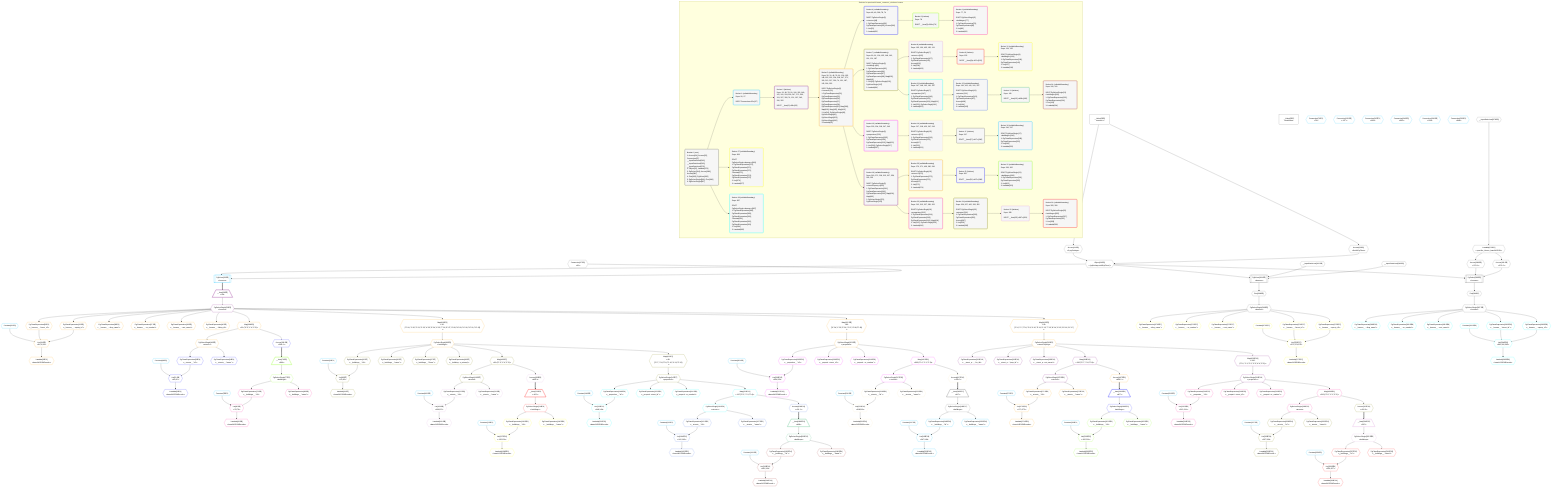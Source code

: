%%{init: {'themeVariables': { 'fontSize': '12px'}}}%%
graph TD
    classDef path fill:#eee,stroke:#000,color:#000
    classDef plan fill:#fff,stroke-width:1px,color:#000
    classDef itemplan fill:#fff,stroke-width:2px,color:#000
    classDef unbatchedplan fill:#dff,stroke-width:1px,color:#000
    classDef sideeffectplan fill:#fcc,stroke-width:2px,color:#000
    classDef bucket fill:#f6f6f6,color:#000,stroke-width:2px,text-align:left


    %% define steps
    __Value3["__Value[3∈0]<br />ᐸcontextᐳ"]:::plan
    __Value5["__Value[5∈0]<br />ᐸrootValueᐳ"]:::plan
    Access24{{"Access[24∈0]<br />ᐸ3.pgSettingsᐳ"}}:::plan
    Access25{{"Access[25∈0]<br />ᐸ3.withPgClientᐳ"}}:::plan
    Object26{{"Object[26∈0]<br />ᐸ{pgSettings,withPgClient}ᐳ"}}:::plan
    Connection27{{"Connection[27∈0]<br />ᐸ23ᐳ"}}:::plan
    PgSelect28[["PgSelect[28∈1]<br />ᐸhousesᐳ"]]:::plan
    __Item29[/"__Item[29∈2]<br />ᐸ28ᐳ"\]:::itemplan
    PgSelectSingle30{{"PgSelectSingle[30∈2]<br />ᐸhousesᐳ"}}:::plan
    Constant31{{"Constant[31∈1]"}}:::plan
    PgClassExpression32{{"PgClassExpression[32∈3]<br />ᐸ__houses__.”street_id”ᐳ"}}:::plan
    PgClassExpression33{{"PgClassExpression[33∈3]<br />ᐸ__houses__...operty_id”ᐳ"}}:::plan
    List34{{"List[34∈3]<br />ᐸ31,32,33ᐳ"}}:::plan
    Lambda35{{"Lambda[35∈3]<br />ᐸbase64JSONEncodeᐳ"}}:::plan
    PgClassExpression36{{"PgClassExpression[36∈3]<br />ᐸ__houses__...ding_name”ᐳ"}}:::plan
    PgClassExpression37{{"PgClassExpression[37∈3]<br />ᐸ__houses__...or_number”ᐳ"}}:::plan
    PgClassExpression38{{"PgClassExpression[38∈3]<br />ᐸ__houses__...reet_name”ᐳ"}}:::plan
    PgClassExpression40{{"PgClassExpression[40∈3]<br />ᐸ__houses__...ilding_id”ᐳ"}}:::plan
    Map398{{"Map[398∈3]<br />ᐸ30:{”0”:3,”1”:4,”2”:5}ᐳ"}}:::plan
    PgSelectSingle48{{"PgSelectSingle[48∈3]<br />ᐸstreetsᐳ"}}:::plan
    Constant49{{"Constant[49∈1]"}}:::plan
    PgClassExpression50{{"PgClassExpression[50∈4]<br />ᐸ__streets__.”id”ᐳ"}}:::plan
    List51{{"List[51∈4]<br />ᐸ49,50ᐳ"}}:::plan
    Lambda52{{"Lambda[52∈4]<br />ᐸbase64JSONEncodeᐳ"}}:::plan
    PgClassExpression54{{"PgClassExpression[54∈4]<br />ᐸ__streets__.”name”ᐳ"}}:::plan
    Connection74{{"Connection[74∈1]<br />ᐸ70ᐳ"}}:::plan
    Access396{{"Access[396∈4]<br />ᐸ398.1ᐳ"}}:::plan
    __Item76[/"__Item[76∈5]<br />ᐸ396ᐳ"\]:::itemplan
    PgSelectSingle77{{"PgSelectSingle[77∈5]<br />ᐸbuildingsᐳ"}}:::plan
    Constant78{{"Constant[78∈1]"}}:::plan
    PgClassExpression79{{"PgClassExpression[79∈6]<br />ᐸ__buildings__.”id”ᐳ"}}:::plan
    List80{{"List[80∈6]<br />ᐸ78,79ᐳ"}}:::plan
    Lambda81{{"Lambda[81∈6]<br />ᐸbase64JSONEncodeᐳ"}}:::plan
    PgClassExpression83{{"PgClassExpression[83∈6]<br />ᐸ__buildings__.”name”ᐳ"}}:::plan
    Map418{{"Map[418∈3]<br />ᐸ30:{”0”:19,”1”:20,”2”:21,”3”:22,”4”:23,”5”:24,”6”:25,”7”:26,”8”:27,”9”:28,”10”:29,”11”:30,”12”:31,”13”:32}ᐳ"}}:::plan
    PgSelectSingle90{{"PgSelectSingle[90∈3]<br />ᐸbuildingsᐳ"}}:::plan
    Constant91{{"Constant[91∈1]"}}:::plan
    PgClassExpression92{{"PgClassExpression[92∈7]<br />ᐸ__buildings__.”id”ᐳ"}}:::plan
    List93{{"List[93∈7]<br />ᐸ91,92ᐳ"}}:::plan
    Lambda94{{"Lambda[94∈7]<br />ᐸbase64JSONEncodeᐳ"}}:::plan
    PgClassExpression96{{"PgClassExpression[96∈7]<br />ᐸ__buildings__.”name”ᐳ"}}:::plan
    PgClassExpression97{{"PgClassExpression[97∈7]<br />ᐸ__buildings__.”floors”ᐳ"}}:::plan
    PgClassExpression98{{"PgClassExpression[98∈7]<br />ᐸ__building...s_primary”ᐳ"}}:::plan
    Map405{{"Map[405∈7]<br />ᐸ90:{”0”:3,”1”:4,”2”:5}ᐳ"}}:::plan
    PgSelectSingle105{{"PgSelectSingle[105∈7]<br />ᐸstreetsᐳ"}}:::plan
    Constant106{{"Constant[106∈1]"}}:::plan
    PgClassExpression107{{"PgClassExpression[107∈8]<br />ᐸ__streets__.”id”ᐳ"}}:::plan
    List108{{"List[108∈8]<br />ᐸ106,107ᐳ"}}:::plan
    Lambda109{{"Lambda[109∈8]<br />ᐸbase64JSONEncodeᐳ"}}:::plan
    PgClassExpression111{{"PgClassExpression[111∈8]<br />ᐸ__streets__.”name”ᐳ"}}:::plan
    Connection131{{"Connection[131∈1]<br />ᐸ127ᐳ"}}:::plan
    Access402{{"Access[402∈8]<br />ᐸ405.1ᐳ"}}:::plan
    __Item133[/"__Item[133∈9]<br />ᐸ402ᐳ"\]:::itemplan
    PgSelectSingle134{{"PgSelectSingle[134∈9]<br />ᐸbuildingsᐳ"}}:::plan
    Constant135{{"Constant[135∈1]"}}:::plan
    PgClassExpression136{{"PgClassExpression[136∈10]<br />ᐸ__buildings__.”id”ᐳ"}}:::plan
    List137{{"List[137∈10]<br />ᐸ135,136ᐳ"}}:::plan
    Lambda138{{"Lambda[138∈10]<br />ᐸbase64JSONEncodeᐳ"}}:::plan
    PgClassExpression140{{"PgClassExpression[140∈10]<br />ᐸ__buildings__.”name”ᐳ"}}:::plan
    Map415{{"Map[415∈7]<br />ᐸ90:{”0”:7,”1”:8,”2”:9,”3”:10,”4”:11,”5”:12}ᐳ"}}:::plan
    PgSelectSingle147{{"PgSelectSingle[147∈7]<br />ᐸpropertiesᐳ"}}:::plan
    Constant148{{"Constant[148∈1]"}}:::plan
    PgClassExpression149{{"PgClassExpression[149∈11]<br />ᐸ__properties__.”id”ᐳ"}}:::plan
    List150{{"List[150∈11]<br />ᐸ148,149ᐳ"}}:::plan
    Lambda151{{"Lambda[151∈11]<br />ᐸbase64JSONEncodeᐳ"}}:::plan
    PgClassExpression153{{"PgClassExpression[153∈11]<br />ᐸ__properti...street_id”ᐳ"}}:::plan
    PgClassExpression154{{"PgClassExpression[154∈11]<br />ᐸ__properti...or_number”ᐳ"}}:::plan
    Map411{{"Map[411∈11]<br />ᐸ147:{”0”:2,”1”:3,”2”:4}ᐳ"}}:::plan
    PgSelectSingle161{{"PgSelectSingle[161∈11]<br />ᐸstreetsᐳ"}}:::plan
    Constant162{{"Constant[162∈1]"}}:::plan
    PgClassExpression163{{"PgClassExpression[163∈12]<br />ᐸ__streets__.”id”ᐳ"}}:::plan
    List164{{"List[164∈12]<br />ᐸ162,163ᐳ"}}:::plan
    Lambda165{{"Lambda[165∈12]<br />ᐸbase64JSONEncodeᐳ"}}:::plan
    PgClassExpression167{{"PgClassExpression[167∈12]<br />ᐸ__streets__.”name”ᐳ"}}:::plan
    Connection187{{"Connection[187∈1]<br />ᐸ183ᐳ"}}:::plan
    Access408{{"Access[408∈12]<br />ᐸ411.1ᐳ"}}:::plan
    __Item189[/"__Item[189∈13]<br />ᐸ408ᐳ"\]:::itemplan
    PgSelectSingle190{{"PgSelectSingle[190∈13]<br />ᐸbuildingsᐳ"}}:::plan
    Constant191{{"Constant[191∈1]"}}:::plan
    PgClassExpression192{{"PgClassExpression[192∈14]<br />ᐸ__buildings__.”id”ᐳ"}}:::plan
    List193{{"List[193∈14]<br />ᐸ191,192ᐳ"}}:::plan
    Lambda194{{"Lambda[194∈14]<br />ᐸbase64JSONEncodeᐳ"}}:::plan
    PgClassExpression196{{"PgClassExpression[196∈14]<br />ᐸ__buildings__.”name”ᐳ"}}:::plan
    Map422{{"Map[422∈3]<br />ᐸ30:{”0”:34,”1”:35,”2”:36,”3”:37,”4”:38,”5”:39}ᐳ"}}:::plan
    PgSelectSingle203{{"PgSelectSingle[203∈3]<br />ᐸpropertiesᐳ"}}:::plan
    Constant204{{"Constant[204∈1]"}}:::plan
    PgClassExpression205{{"PgClassExpression[205∈15]<br />ᐸ__properties__.”id”ᐳ"}}:::plan
    List206{{"List[206∈15]<br />ᐸ204,205ᐳ"}}:::plan
    Lambda207{{"Lambda[207∈15]<br />ᐸbase64JSONEncodeᐳ"}}:::plan
    PgClassExpression209{{"PgClassExpression[209∈15]<br />ᐸ__properti...street_id”ᐳ"}}:::plan
    PgClassExpression210{{"PgClassExpression[210∈15]<br />ᐸ__properti...or_number”ᐳ"}}:::plan
    Map420{{"Map[420∈15]<br />ᐸ203:{”0”:0,”1”:1,”2”:2}ᐳ"}}:::plan
    PgSelectSingle217{{"PgSelectSingle[217∈15]<br />ᐸstreetsᐳ"}}:::plan
    Constant218{{"Constant[218∈1]"}}:::plan
    PgClassExpression219{{"PgClassExpression[219∈16]<br />ᐸ__streets__.”id”ᐳ"}}:::plan
    List220{{"List[220∈16]<br />ᐸ218,219ᐳ"}}:::plan
    Lambda221{{"Lambda[221∈16]<br />ᐸbase64JSONEncodeᐳ"}}:::plan
    PgClassExpression223{{"PgClassExpression[223∈16]<br />ᐸ__streets__.”name”ᐳ"}}:::plan
    Connection243{{"Connection[243∈1]<br />ᐸ239ᐳ"}}:::plan
    Access417{{"Access[417∈16]<br />ᐸ420.0ᐳ"}}:::plan
    __Item245[/"__Item[245∈17]<br />ᐸ417ᐳ"\]:::itemplan
    PgSelectSingle246{{"PgSelectSingle[246∈17]<br />ᐸbuildingsᐳ"}}:::plan
    Constant247{{"Constant[247∈1]"}}:::plan
    PgClassExpression248{{"PgClassExpression[248∈18]<br />ᐸ__buildings__.”id”ᐳ"}}:::plan
    List249{{"List[249∈18]<br />ᐸ247,248ᐳ"}}:::plan
    Lambda250{{"Lambda[250∈18]<br />ᐸbase64JSONEncodeᐳ"}}:::plan
    PgClassExpression252{{"PgClassExpression[252∈18]<br />ᐸ__buildings__.”name”ᐳ"}}:::plan
    Map413{{"Map[413∈3]<br />ᐸ30:{”0”:6,”1”:7,”2”:8,”3”:9,”4”:10,”5”:11,”6”:12,”7”:13,”8”:14,”9”:15,”10”:16,”11”:17}ᐳ"}}:::plan
    PgSelectSingle260{{"PgSelectSingle[260∈3]<br />ᐸstreetPropertyᐳ"}}:::plan
    PgClassExpression261{{"PgClassExpression[261∈19]<br />ᐸ__street_p..._.”str_id”ᐳ"}}:::plan
    PgClassExpression262{{"PgClassExpression[262∈19]<br />ᐸ__street_p....”prop_id”ᐳ"}}:::plan
    PgClassExpression263{{"PgClassExpression[263∈19]<br />ᐸ__street_p...ent_owner”ᐳ"}}:::plan
    Map409{{"Map[409∈19]<br />ᐸ260:{”0”:7,”1”:8,”2”:9}ᐳ"}}:::plan
    PgSelectSingle270{{"PgSelectSingle[270∈19]<br />ᐸstreetsᐳ"}}:::plan
    Constant271{{"Constant[271∈1]"}}:::plan
    PgClassExpression272{{"PgClassExpression[272∈20]<br />ᐸ__streets__.”id”ᐳ"}}:::plan
    List273{{"List[273∈20]<br />ᐸ271,272ᐳ"}}:::plan
    Lambda274{{"Lambda[274∈20]<br />ᐸbase64JSONEncodeᐳ"}}:::plan
    PgClassExpression276{{"PgClassExpression[276∈20]<br />ᐸ__streets__.”name”ᐳ"}}:::plan
    Connection296{{"Connection[296∈1]<br />ᐸ292ᐳ"}}:::plan
    Access407{{"Access[407∈20]<br />ᐸ409.0ᐳ"}}:::plan
    __Item298[/"__Item[298∈21]<br />ᐸ407ᐳ"\]:::itemplan
    PgSelectSingle299{{"PgSelectSingle[299∈21]<br />ᐸbuildingsᐳ"}}:::plan
    Constant300{{"Constant[300∈1]"}}:::plan
    PgClassExpression301{{"PgClassExpression[301∈22]<br />ᐸ__buildings__.”id”ᐳ"}}:::plan
    List302{{"List[302∈22]<br />ᐸ300,301ᐳ"}}:::plan
    Lambda303{{"Lambda[303∈22]<br />ᐸbase64JSONEncodeᐳ"}}:::plan
    PgClassExpression305{{"PgClassExpression[305∈22]<br />ᐸ__buildings__.”name”ᐳ"}}:::plan
    Map403{{"Map[403∈19]<br />ᐸ260:{”0”:0,”1”:1,”2”:2,”3”:3,”4”:4,”5”:5}ᐳ"}}:::plan
    PgSelectSingle312{{"PgSelectSingle[312∈19]<br />ᐸpropertiesᐳ"}}:::plan
    Constant313{{"Constant[313∈1]"}}:::plan
    PgClassExpression314{{"PgClassExpression[314∈23]<br />ᐸ__properties__.”id”ᐳ"}}:::plan
    List315{{"List[315∈23]<br />ᐸ313,314ᐳ"}}:::plan
    Lambda316{{"Lambda[316∈23]<br />ᐸbase64JSONEncodeᐳ"}}:::plan
    PgClassExpression318{{"PgClassExpression[318∈23]<br />ᐸ__properti...street_id”ᐳ"}}:::plan
    PgClassExpression319{{"PgClassExpression[319∈23]<br />ᐸ__properti...or_number”ᐳ"}}:::plan
    Map400{{"Map[400∈23]<br />ᐸ312:{”0”:0,”1”:1,”2”:2}ᐳ"}}:::plan
    PgSelectSingle326{{"PgSelectSingle[326∈23]<br />ᐸstreetsᐳ"}}:::plan
    Constant327{{"Constant[327∈1]"}}:::plan
    PgClassExpression328{{"PgClassExpression[328∈24]<br />ᐸ__streets__.”id”ᐳ"}}:::plan
    List329{{"List[329∈24]<br />ᐸ327,328ᐳ"}}:::plan
    Lambda330{{"Lambda[330∈24]<br />ᐸbase64JSONEncodeᐳ"}}:::plan
    PgClassExpression332{{"PgClassExpression[332∈24]<br />ᐸ__streets__.”name”ᐳ"}}:::plan
    Connection352{{"Connection[352∈1]<br />ᐸ348ᐳ"}}:::plan
    Access397{{"Access[397∈24]<br />ᐸ400.0ᐳ"}}:::plan
    __Item354[/"__Item[354∈25]<br />ᐸ397ᐳ"\]:::itemplan
    PgSelectSingle355{{"PgSelectSingle[355∈25]<br />ᐸbuildingsᐳ"}}:::plan
    Constant356{{"Constant[356∈1]"}}:::plan
    PgClassExpression357{{"PgClassExpression[357∈26]<br />ᐸ__buildings__.”id”ᐳ"}}:::plan
    List358{{"List[358∈26]<br />ᐸ356,357ᐳ"}}:::plan
    Lambda359{{"Lambda[359∈26]<br />ᐸbase64JSONEncodeᐳ"}}:::plan
    PgClassExpression361{{"PgClassExpression[361∈26]<br />ᐸ__buildings__.”name”ᐳ"}}:::plan
    __InputStaticLeaf362{{"__InputStaticLeaf[362∈0]"}}:::plan
    __InputStaticLeaf363{{"__InputStaticLeaf[363∈0]"}}:::plan
    PgSelect364[["PgSelect[364∈0]<br />ᐸhousesᐳ"]]:::plan
    First368{{"First[368∈0]"}}:::plan
    PgSelectSingle369{{"PgSelectSingle[369∈0]<br />ᐸhousesᐳ"}}:::plan
    PgClassExpression370{{"PgClassExpression[370∈27]<br />ᐸ__houses__...ding_name”ᐳ"}}:::plan
    PgClassExpression371{{"PgClassExpression[371∈27]<br />ᐸ__houses__...or_number”ᐳ"}}:::plan
    PgClassExpression372{{"PgClassExpression[372∈27]<br />ᐸ__houses__...reet_name”ᐳ"}}:::plan
    Constant373{{"Constant[373∈27]"}}:::plan
    PgClassExpression374{{"PgClassExpression[374∈27]<br />ᐸ__houses__.”street_id”ᐳ"}}:::plan
    PgClassExpression375{{"PgClassExpression[375∈27]<br />ᐸ__houses__...operty_id”ᐳ"}}:::plan
    List376{{"List[376∈27]<br />ᐸ373,374,375ᐳ"}}:::plan
    Lambda377{{"Lambda[377∈27]<br />ᐸbase64JSONEncodeᐳ"}}:::plan
    __InputStaticLeaf378{{"__InputStaticLeaf[378∈0]"}}:::plan
    Lambda379{{"Lambda[379∈0]<br />ᐸspecifier_House_base64JSONᐳ"}}:::plan
    Access380{{"Access[380∈0]<br />ᐸ379.1ᐳ"}}:::plan
    Access381{{"Access[381∈0]<br />ᐸ379.2ᐳ"}}:::plan
    PgSelect382[["PgSelect[382∈0]<br />ᐸhousesᐳ"]]:::plan
    First386{{"First[386∈0]"}}:::plan
    PgSelectSingle387{{"PgSelectSingle[387∈0]<br />ᐸhousesᐳ"}}:::plan
    PgClassExpression388{{"PgClassExpression[388∈28]<br />ᐸ__houses__...ding_name”ᐳ"}}:::plan
    PgClassExpression389{{"PgClassExpression[389∈28]<br />ᐸ__houses__...or_number”ᐳ"}}:::plan
    PgClassExpression390{{"PgClassExpression[390∈28]<br />ᐸ__houses__...reet_name”ᐳ"}}:::plan
    Constant391{{"Constant[391∈28]"}}:::plan
    PgClassExpression392{{"PgClassExpression[392∈28]<br />ᐸ__houses__.”street_id”ᐳ"}}:::plan
    PgClassExpression393{{"PgClassExpression[393∈28]<br />ᐸ__houses__...operty_id”ᐳ"}}:::plan
    List394{{"List[394∈28]<br />ᐸ391,392,393ᐳ"}}:::plan
    Lambda395{{"Lambda[395∈28]<br />ᐸbase64JSONEncodeᐳ"}}:::plan

    %% plan dependencies
    __Value3 --> Access24
    __Value3 --> Access25
    Access24 & Access25 --> Object26
    Object26 & Connection27 --> PgSelect28
    PgSelect28 ==> __Item29
    __Item29 --> PgSelectSingle30
    PgSelectSingle30 --> PgClassExpression32
    PgSelectSingle30 --> PgClassExpression33
    Constant31 & PgClassExpression32 & PgClassExpression33 --> List34
    List34 --> Lambda35
    PgSelectSingle30 --> PgClassExpression36
    PgSelectSingle30 --> PgClassExpression37
    PgSelectSingle30 --> PgClassExpression38
    PgSelectSingle30 --> PgClassExpression40
    PgSelectSingle30 --> Map398
    Map398 --> PgSelectSingle48
    PgSelectSingle48 --> PgClassExpression50
    Constant49 & PgClassExpression50 --> List51
    List51 --> Lambda52
    PgSelectSingle48 --> PgClassExpression54
    Map398 --> Access396
    Access396 ==> __Item76
    __Item76 --> PgSelectSingle77
    PgSelectSingle77 --> PgClassExpression79
    Constant78 & PgClassExpression79 --> List80
    List80 --> Lambda81
    PgSelectSingle77 --> PgClassExpression83
    PgSelectSingle30 --> Map418
    Map418 --> PgSelectSingle90
    PgSelectSingle90 --> PgClassExpression92
    Constant91 & PgClassExpression92 --> List93
    List93 --> Lambda94
    PgSelectSingle90 --> PgClassExpression96
    PgSelectSingle90 --> PgClassExpression97
    PgSelectSingle90 --> PgClassExpression98
    PgSelectSingle90 --> Map405
    Map405 --> PgSelectSingle105
    PgSelectSingle105 --> PgClassExpression107
    Constant106 & PgClassExpression107 --> List108
    List108 --> Lambda109
    PgSelectSingle105 --> PgClassExpression111
    Map405 --> Access402
    Access402 ==> __Item133
    __Item133 --> PgSelectSingle134
    PgSelectSingle134 --> PgClassExpression136
    Constant135 & PgClassExpression136 --> List137
    List137 --> Lambda138
    PgSelectSingle134 --> PgClassExpression140
    PgSelectSingle90 --> Map415
    Map415 --> PgSelectSingle147
    PgSelectSingle147 --> PgClassExpression149
    Constant148 & PgClassExpression149 --> List150
    List150 --> Lambda151
    PgSelectSingle147 --> PgClassExpression153
    PgSelectSingle147 --> PgClassExpression154
    PgSelectSingle147 --> Map411
    Map411 --> PgSelectSingle161
    PgSelectSingle161 --> PgClassExpression163
    Constant162 & PgClassExpression163 --> List164
    List164 --> Lambda165
    PgSelectSingle161 --> PgClassExpression167
    Map411 --> Access408
    Access408 ==> __Item189
    __Item189 --> PgSelectSingle190
    PgSelectSingle190 --> PgClassExpression192
    Constant191 & PgClassExpression192 --> List193
    List193 --> Lambda194
    PgSelectSingle190 --> PgClassExpression196
    PgSelectSingle30 --> Map422
    Map422 --> PgSelectSingle203
    PgSelectSingle203 --> PgClassExpression205
    Constant204 & PgClassExpression205 --> List206
    List206 --> Lambda207
    PgSelectSingle203 --> PgClassExpression209
    PgSelectSingle203 --> PgClassExpression210
    PgSelectSingle203 --> Map420
    Map420 --> PgSelectSingle217
    PgSelectSingle217 --> PgClassExpression219
    Constant218 & PgClassExpression219 --> List220
    List220 --> Lambda221
    PgSelectSingle217 --> PgClassExpression223
    Map420 --> Access417
    Access417 ==> __Item245
    __Item245 --> PgSelectSingle246
    PgSelectSingle246 --> PgClassExpression248
    Constant247 & PgClassExpression248 --> List249
    List249 --> Lambda250
    PgSelectSingle246 --> PgClassExpression252
    PgSelectSingle30 --> Map413
    Map413 --> PgSelectSingle260
    PgSelectSingle260 --> PgClassExpression261
    PgSelectSingle260 --> PgClassExpression262
    PgSelectSingle260 --> PgClassExpression263
    PgSelectSingle260 --> Map409
    Map409 --> PgSelectSingle270
    PgSelectSingle270 --> PgClassExpression272
    Constant271 & PgClassExpression272 --> List273
    List273 --> Lambda274
    PgSelectSingle270 --> PgClassExpression276
    Map409 --> Access407
    Access407 ==> __Item298
    __Item298 --> PgSelectSingle299
    PgSelectSingle299 --> PgClassExpression301
    Constant300 & PgClassExpression301 --> List302
    List302 --> Lambda303
    PgSelectSingle299 --> PgClassExpression305
    PgSelectSingle260 --> Map403
    Map403 --> PgSelectSingle312
    PgSelectSingle312 --> PgClassExpression314
    Constant313 & PgClassExpression314 --> List315
    List315 --> Lambda316
    PgSelectSingle312 --> PgClassExpression318
    PgSelectSingle312 --> PgClassExpression319
    PgSelectSingle312 --> Map400
    Map400 --> PgSelectSingle326
    PgSelectSingle326 --> PgClassExpression328
    Constant327 & PgClassExpression328 --> List329
    List329 --> Lambda330
    PgSelectSingle326 --> PgClassExpression332
    Map400 --> Access397
    Access397 ==> __Item354
    __Item354 --> PgSelectSingle355
    PgSelectSingle355 --> PgClassExpression357
    Constant356 & PgClassExpression357 --> List358
    List358 --> Lambda359
    PgSelectSingle355 --> PgClassExpression361
    Object26 & __InputStaticLeaf362 & __InputStaticLeaf363 --> PgSelect364
    PgSelect364 --> First368
    First368 --> PgSelectSingle369
    PgSelectSingle369 --> PgClassExpression370
    PgSelectSingle369 --> PgClassExpression371
    PgSelectSingle369 --> PgClassExpression372
    PgSelectSingle369 --> PgClassExpression374
    PgSelectSingle369 --> PgClassExpression375
    Constant373 & PgClassExpression374 & PgClassExpression375 --> List376
    List376 --> Lambda377
    __InputStaticLeaf378 --> Lambda379
    Lambda379 --> Access380
    Lambda379 --> Access381
    Object26 & Access380 & Access381 --> PgSelect382
    PgSelect382 --> First386
    First386 --> PgSelectSingle387
    PgSelectSingle387 --> PgClassExpression388
    PgSelectSingle387 --> PgClassExpression389
    PgSelectSingle387 --> PgClassExpression390
    PgSelectSingle387 --> PgClassExpression392
    PgSelectSingle387 --> PgClassExpression393
    Constant391 & PgClassExpression392 & PgClassExpression393 --> List394
    List394 --> Lambda395

    subgraph "Buckets for queries/v4/smart_comment_relations.houses"
    Bucket0("Bucket 0 (root)<br />1: Access[24], Access[25], Connection[27], __InputStaticLeaf[362], __InputStaticLeaf[363], __InputStaticLeaf[378]<br />2: Object[26], Lambda[379]<br />3: PgSelect[364], Access[380], Access[381]<br />4: First[368], PgSelect[382]<br />5: PgSelectSingle[369], First[386]<br />6: PgSelectSingle[387]"):::bucket
    classDef bucket0 stroke:#696969
    class Bucket0,__Value3,__Value5,Access24,Access25,Object26,Connection27,__InputStaticLeaf362,__InputStaticLeaf363,PgSelect364,First368,PgSelectSingle369,__InputStaticLeaf378,Lambda379,Access380,Access381,PgSelect382,First386,PgSelectSingle387 bucket0
    Bucket1("Bucket 1 (nullableBoundary)<br />Deps: 26, 27<br /><br />ROOT Connectionᐸ23ᐳ[27]"):::bucket
    classDef bucket1 stroke:#00bfff
    class Bucket1,PgSelect28,Constant31,Constant49,Connection74,Constant78,Constant91,Constant106,Connection131,Constant135,Constant148,Constant162,Connection187,Constant191,Constant204,Constant218,Connection243,Constant247,Constant271,Connection296,Constant300,Constant313,Constant327,Connection352,Constant356 bucket1
    Bucket2("Bucket 2 (listItem)<br />Deps: 31, 49, 78, 91, 106, 135, 148, 162, 191, 204, 218, 247, 271, 300, 313, 327, 356, 74, 131, 187, 243, 296, 352<br /><br />ROOT __Item{2}ᐸ28ᐳ[29]"):::bucket
    classDef bucket2 stroke:#7f007f
    class Bucket2,__Item29,PgSelectSingle30 bucket2
    Bucket3("Bucket 3 (nullableBoundary)<br />Deps: 30, 31, 49, 78, 91, 106, 135, 148, 162, 191, 204, 218, 247, 271, 300, 313, 327, 356, 74, 131, 187, 243, 296, 352<br /><br />ROOT PgSelectSingle{2}ᐸhousesᐳ[30]<br />1: PgClassExpression[32], PgClassExpression[33], PgClassExpression[36], PgClassExpression[37], PgClassExpression[38], PgClassExpression[40], Map[398], Map[418], Map[422], Map[413]<br />2: List[34], PgSelectSingle[48], PgSelectSingle[90], PgSelectSingle[203], PgSelectSingle[260]<br />3: Lambda[35]"):::bucket
    classDef bucket3 stroke:#ffa500
    class Bucket3,PgClassExpression32,PgClassExpression33,List34,Lambda35,PgClassExpression36,PgClassExpression37,PgClassExpression38,PgClassExpression40,PgSelectSingle48,PgSelectSingle90,PgSelectSingle203,PgSelectSingle260,Map398,Map413,Map418,Map422 bucket3
    Bucket4("Bucket 4 (nullableBoundary)<br />Deps: 48, 49, 398, 78, 74<br /><br />ROOT PgSelectSingle{3}ᐸstreetsᐳ[48]<br />1: PgClassExpression[50], PgClassExpression[54], Access[396]<br />2: List[51]<br />3: Lambda[52]"):::bucket
    classDef bucket4 stroke:#0000ff
    class Bucket4,PgClassExpression50,List51,Lambda52,PgClassExpression54,Access396 bucket4
    Bucket5("Bucket 5 (listItem)<br />Deps: 78<br /><br />ROOT __Item{5}ᐸ396ᐳ[76]"):::bucket
    classDef bucket5 stroke:#7fff00
    class Bucket5,__Item76,PgSelectSingle77 bucket5
    Bucket6("Bucket 6 (nullableBoundary)<br />Deps: 77, 78<br /><br />ROOT PgSelectSingle{5}ᐸbuildingsᐳ[77]<br />1: PgClassExpression[79], PgClassExpression[83]<br />2: List[80]<br />3: Lambda[81]"):::bucket
    classDef bucket6 stroke:#ff1493
    class Bucket6,PgClassExpression79,List80,Lambda81,PgClassExpression83 bucket6
    Bucket7("Bucket 7 (nullableBoundary)<br />Deps: 90, 91, 106, 135, 148, 162, 191, 131, 187<br /><br />ROOT PgSelectSingle{3}ᐸbuildingsᐳ[90]<br />1: PgClassExpression[92], PgClassExpression[96], PgClassExpression[97], PgClassExpression[98], Map[405], Map[415]<br />2: List[93], PgSelectSingle[105], PgSelectSingle[147]<br />3: Lambda[94]"):::bucket
    classDef bucket7 stroke:#808000
    class Bucket7,PgClassExpression92,List93,Lambda94,PgClassExpression96,PgClassExpression97,PgClassExpression98,PgSelectSingle105,PgSelectSingle147,Map405,Map415 bucket7
    Bucket8("Bucket 8 (nullableBoundary)<br />Deps: 105, 106, 405, 135, 131<br /><br />ROOT PgSelectSingle{7}ᐸstreetsᐳ[105]<br />1: PgClassExpression[107], PgClassExpression[111], Access[402]<br />2: List[108]<br />3: Lambda[109]"):::bucket
    classDef bucket8 stroke:#dda0dd
    class Bucket8,PgClassExpression107,List108,Lambda109,PgClassExpression111,Access402 bucket8
    Bucket9("Bucket 9 (listItem)<br />Deps: 135<br /><br />ROOT __Item{9}ᐸ402ᐳ[133]"):::bucket
    classDef bucket9 stroke:#ff0000
    class Bucket9,__Item133,PgSelectSingle134 bucket9
    Bucket10("Bucket 10 (nullableBoundary)<br />Deps: 134, 135<br /><br />ROOT PgSelectSingle{9}ᐸbuildingsᐳ[134]<br />1: PgClassExpression[136], PgClassExpression[140]<br />2: List[137]<br />3: Lambda[138]"):::bucket
    classDef bucket10 stroke:#ffff00
    class Bucket10,PgClassExpression136,List137,Lambda138,PgClassExpression140 bucket10
    Bucket11("Bucket 11 (nullableBoundary)<br />Deps: 147, 148, 162, 191, 187<br /><br />ROOT PgSelectSingle{7}ᐸpropertiesᐳ[147]<br />1: PgClassExpression[149], PgClassExpression[153], PgClassExpression[154], Map[411]<br />2: List[150], PgSelectSingle[161]<br />3: Lambda[151]"):::bucket
    classDef bucket11 stroke:#00ffff
    class Bucket11,PgClassExpression149,List150,Lambda151,PgClassExpression153,PgClassExpression154,PgSelectSingle161,Map411 bucket11
    Bucket12("Bucket 12 (nullableBoundary)<br />Deps: 161, 162, 411, 191, 187<br /><br />ROOT PgSelectSingle{11}ᐸstreetsᐳ[161]<br />1: PgClassExpression[163], PgClassExpression[167], Access[408]<br />2: List[164]<br />3: Lambda[165]"):::bucket
    classDef bucket12 stroke:#4169e1
    class Bucket12,PgClassExpression163,List164,Lambda165,PgClassExpression167,Access408 bucket12
    Bucket13("Bucket 13 (listItem)<br />Deps: 191<br /><br />ROOT __Item{13}ᐸ408ᐳ[189]"):::bucket
    classDef bucket13 stroke:#3cb371
    class Bucket13,__Item189,PgSelectSingle190 bucket13
    Bucket14("Bucket 14 (nullableBoundary)<br />Deps: 190, 191<br /><br />ROOT PgSelectSingle{13}ᐸbuildingsᐳ[190]<br />1: PgClassExpression[192], PgClassExpression[196]<br />2: List[193]<br />3: Lambda[194]"):::bucket
    classDef bucket14 stroke:#a52a2a
    class Bucket14,PgClassExpression192,List193,Lambda194,PgClassExpression196 bucket14
    Bucket15("Bucket 15 (nullableBoundary)<br />Deps: 203, 204, 218, 247, 243<br /><br />ROOT PgSelectSingle{3}ᐸpropertiesᐳ[203]<br />1: PgClassExpression[205], PgClassExpression[209], PgClassExpression[210], Map[420]<br />2: List[206], PgSelectSingle[217]<br />3: Lambda[207]"):::bucket
    classDef bucket15 stroke:#ff00ff
    class Bucket15,PgClassExpression205,List206,Lambda207,PgClassExpression209,PgClassExpression210,PgSelectSingle217,Map420 bucket15
    Bucket16("Bucket 16 (nullableBoundary)<br />Deps: 217, 218, 420, 247, 243<br /><br />ROOT PgSelectSingle{15}ᐸstreetsᐳ[217]<br />1: PgClassExpression[219], PgClassExpression[223], Access[417]<br />2: List[220]<br />3: Lambda[221]"):::bucket
    classDef bucket16 stroke:#f5deb3
    class Bucket16,PgClassExpression219,List220,Lambda221,PgClassExpression223,Access417 bucket16
    Bucket17("Bucket 17 (listItem)<br />Deps: 247<br /><br />ROOT __Item{17}ᐸ417ᐳ[245]"):::bucket
    classDef bucket17 stroke:#696969
    class Bucket17,__Item245,PgSelectSingle246 bucket17
    Bucket18("Bucket 18 (nullableBoundary)<br />Deps: 246, 247<br /><br />ROOT PgSelectSingle{17}ᐸbuildingsᐳ[246]<br />1: PgClassExpression[248], PgClassExpression[252]<br />2: List[249]<br />3: Lambda[250]"):::bucket
    classDef bucket18 stroke:#00bfff
    class Bucket18,PgClassExpression248,List249,Lambda250,PgClassExpression252 bucket18
    Bucket19("Bucket 19 (nullableBoundary)<br />Deps: 260, 271, 300, 313, 327, 356, 296, 352<br /><br />ROOT PgSelectSingle{3}ᐸstreetPropertyᐳ[260]<br />1: PgClassExpression[261], PgClassExpression[262], PgClassExpression[263], Map[409], Map[403]<br />2: PgSelectSingle[270], PgSelectSingle[312]"):::bucket
    classDef bucket19 stroke:#7f007f
    class Bucket19,PgClassExpression261,PgClassExpression262,PgClassExpression263,PgSelectSingle270,PgSelectSingle312,Map403,Map409 bucket19
    Bucket20("Bucket 20 (nullableBoundary)<br />Deps: 270, 271, 409, 300, 296<br /><br />ROOT PgSelectSingle{19}ᐸstreetsᐳ[270]<br />1: PgClassExpression[272], PgClassExpression[276], Access[407]<br />2: List[273]<br />3: Lambda[274]"):::bucket
    classDef bucket20 stroke:#ffa500
    class Bucket20,PgClassExpression272,List273,Lambda274,PgClassExpression276,Access407 bucket20
    Bucket21("Bucket 21 (listItem)<br />Deps: 300<br /><br />ROOT __Item{21}ᐸ407ᐳ[298]"):::bucket
    classDef bucket21 stroke:#0000ff
    class Bucket21,__Item298,PgSelectSingle299 bucket21
    Bucket22("Bucket 22 (nullableBoundary)<br />Deps: 299, 300<br /><br />ROOT PgSelectSingle{21}ᐸbuildingsᐳ[299]<br />1: PgClassExpression[301], PgClassExpression[305]<br />2: List[302]<br />3: Lambda[303]"):::bucket
    classDef bucket22 stroke:#7fff00
    class Bucket22,PgClassExpression301,List302,Lambda303,PgClassExpression305 bucket22
    Bucket23("Bucket 23 (nullableBoundary)<br />Deps: 312, 313, 327, 356, 352<br /><br />ROOT PgSelectSingle{19}ᐸpropertiesᐳ[312]<br />1: PgClassExpression[314], PgClassExpression[318], PgClassExpression[319], Map[400]<br />2: List[315], PgSelectSingle[326]<br />3: Lambda[316]"):::bucket
    classDef bucket23 stroke:#ff1493
    class Bucket23,PgClassExpression314,List315,Lambda316,PgClassExpression318,PgClassExpression319,PgSelectSingle326,Map400 bucket23
    Bucket24("Bucket 24 (nullableBoundary)<br />Deps: 326, 327, 400, 356, 352<br /><br />ROOT PgSelectSingle{23}ᐸstreetsᐳ[326]<br />1: PgClassExpression[328], PgClassExpression[332], Access[397]<br />2: List[329]<br />3: Lambda[330]"):::bucket
    classDef bucket24 stroke:#808000
    class Bucket24,PgClassExpression328,List329,Lambda330,PgClassExpression332,Access397 bucket24
    Bucket25("Bucket 25 (listItem)<br />Deps: 356<br /><br />ROOT __Item{25}ᐸ397ᐳ[354]"):::bucket
    classDef bucket25 stroke:#dda0dd
    class Bucket25,__Item354,PgSelectSingle355 bucket25
    Bucket26("Bucket 26 (nullableBoundary)<br />Deps: 355, 356<br /><br />ROOT PgSelectSingle{25}ᐸbuildingsᐳ[355]<br />1: PgClassExpression[357], PgClassExpression[361]<br />2: List[358]<br />3: Lambda[359]"):::bucket
    classDef bucket26 stroke:#ff0000
    class Bucket26,PgClassExpression357,List358,Lambda359,PgClassExpression361 bucket26
    Bucket27("Bucket 27 (nullableBoundary)<br />Deps: 369<br /><br />ROOT PgSelectSingleᐸhousesᐳ[369]<br />1: PgClassExpression[370], PgClassExpression[371], PgClassExpression[372], Constant[373], PgClassExpression[374], PgClassExpression[375]<br />2: List[376]<br />3: Lambda[377]"):::bucket
    classDef bucket27 stroke:#ffff00
    class Bucket27,PgClassExpression370,PgClassExpression371,PgClassExpression372,Constant373,PgClassExpression374,PgClassExpression375,List376,Lambda377 bucket27
    Bucket28("Bucket 28 (nullableBoundary)<br />Deps: 387<br /><br />ROOT PgSelectSingleᐸhousesᐳ[387]<br />1: PgClassExpression[388], PgClassExpression[389], PgClassExpression[390], Constant[391], PgClassExpression[392], PgClassExpression[393]<br />2: List[394]<br />3: Lambda[395]"):::bucket
    classDef bucket28 stroke:#00ffff
    class Bucket28,PgClassExpression388,PgClassExpression389,PgClassExpression390,Constant391,PgClassExpression392,PgClassExpression393,List394,Lambda395 bucket28
    Bucket0 --> Bucket1 & Bucket27 & Bucket28
    Bucket1 --> Bucket2
    Bucket2 --> Bucket3
    Bucket3 --> Bucket4 & Bucket7 & Bucket15 & Bucket19
    Bucket4 --> Bucket5
    Bucket5 --> Bucket6
    Bucket7 --> Bucket8 & Bucket11
    Bucket8 --> Bucket9
    Bucket9 --> Bucket10
    Bucket11 --> Bucket12
    Bucket12 --> Bucket13
    Bucket13 --> Bucket14
    Bucket15 --> Bucket16
    Bucket16 --> Bucket17
    Bucket17 --> Bucket18
    Bucket19 --> Bucket20 & Bucket23
    Bucket20 --> Bucket21
    Bucket21 --> Bucket22
    Bucket23 --> Bucket24
    Bucket24 --> Bucket25
    Bucket25 --> Bucket26
    end
